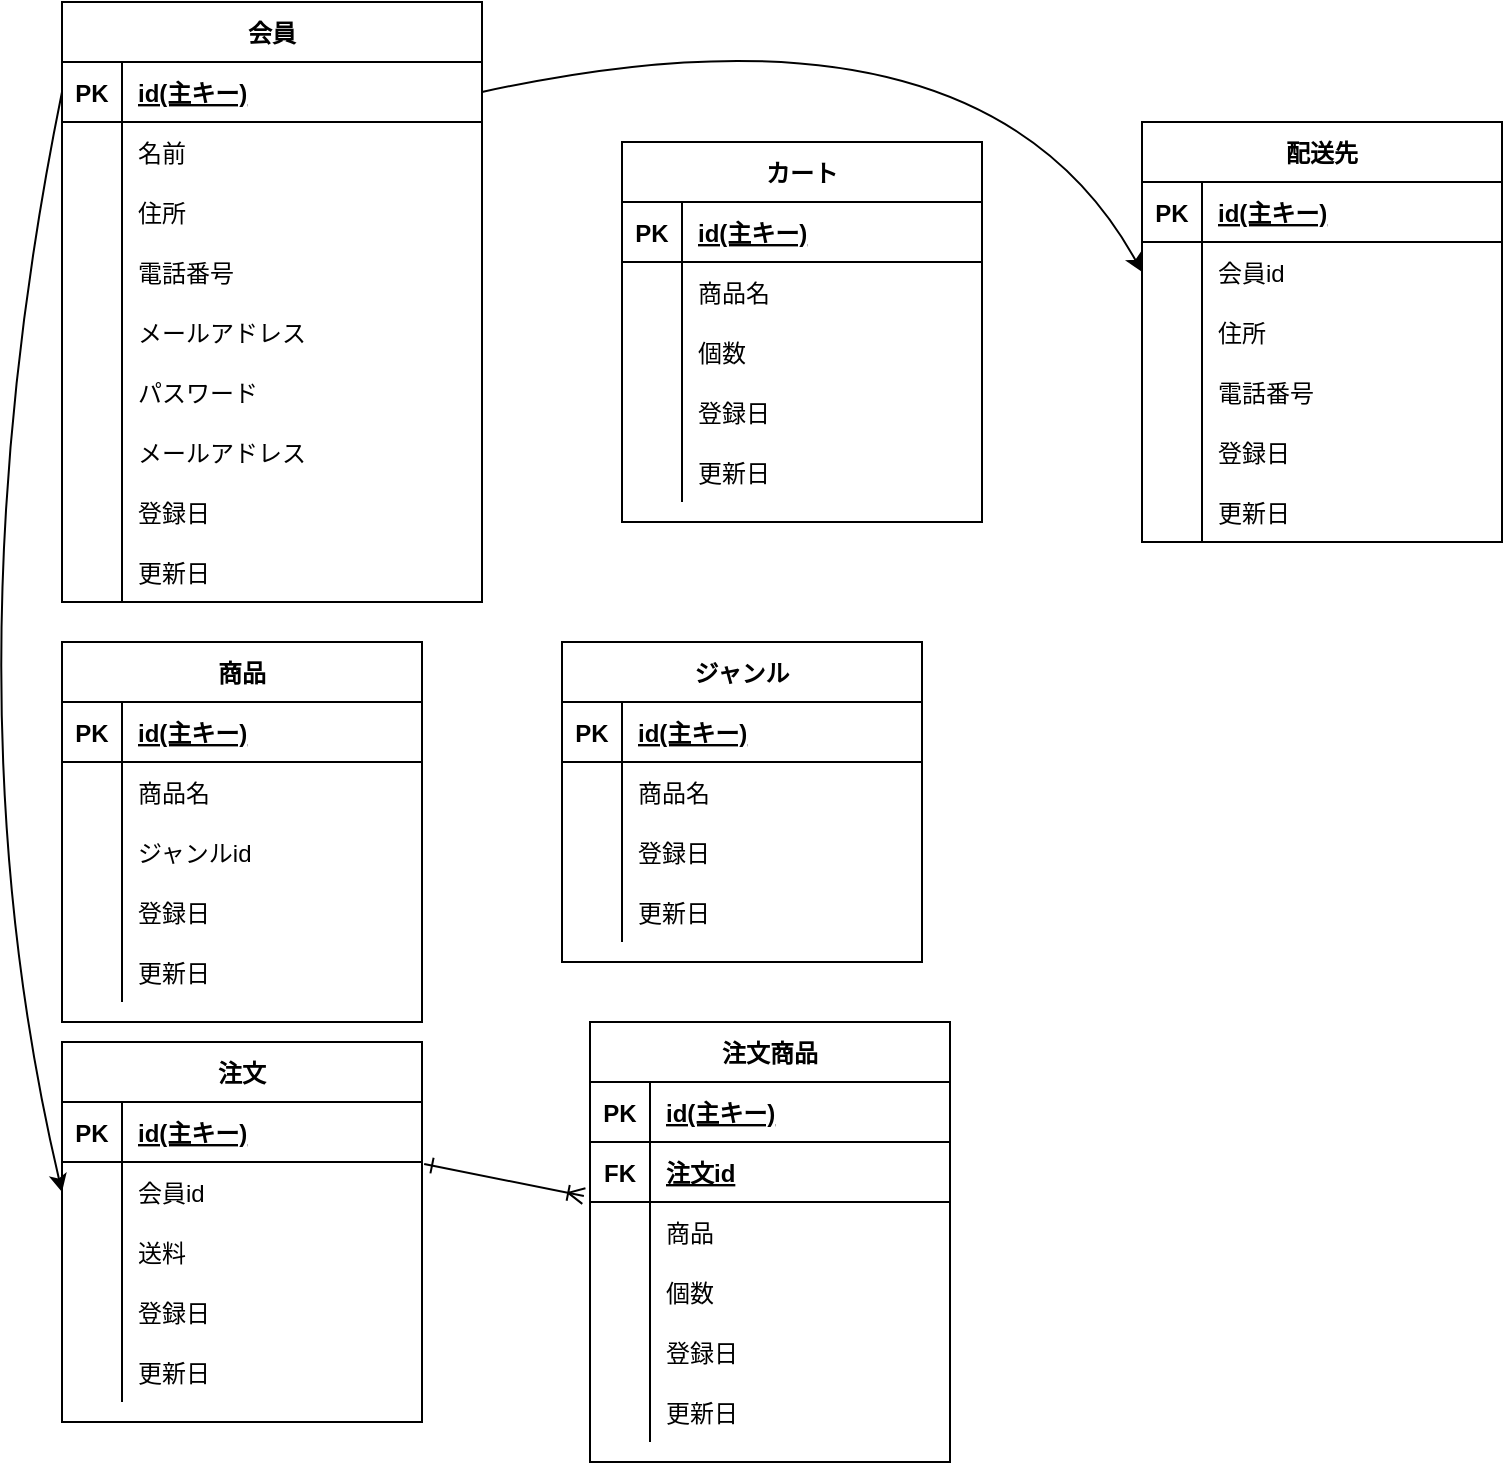 <mxfile version="14.3.1" type="github">
  <diagram id="tSMaDPSG_NFxR9K5SJ_2" name="Page-1">
    <mxGraphModel dx="827" dy="589" grid="1" gridSize="10" guides="1" tooltips="1" connect="1" arrows="1" fold="1" page="1" pageScale="1" pageWidth="827" pageHeight="1169" math="0" shadow="0">
      <root>
        <mxCell id="0" />
        <mxCell id="1" parent="0" />
        <mxCell id="ISeB7mWLumaq7uImgFsu-5" value="会員" style="shape=table;startSize=30;container=1;collapsible=1;childLayout=tableLayout;fixedRows=1;rowLines=0;fontStyle=1;align=center;resizeLast=1;" vertex="1" parent="1">
          <mxGeometry x="60" y="10" width="210" height="300" as="geometry">
            <mxRectangle x="70" y="100" width="60" height="30" as="alternateBounds" />
          </mxGeometry>
        </mxCell>
        <mxCell id="ISeB7mWLumaq7uImgFsu-6" value="" style="shape=partialRectangle;collapsible=0;dropTarget=0;pointerEvents=0;fillColor=none;top=0;left=0;bottom=1;right=0;points=[[0,0.5],[1,0.5]];portConstraint=eastwest;" vertex="1" parent="ISeB7mWLumaq7uImgFsu-5">
          <mxGeometry y="30" width="210" height="30" as="geometry" />
        </mxCell>
        <mxCell id="ISeB7mWLumaq7uImgFsu-7" value="PK" style="shape=partialRectangle;connectable=0;fillColor=none;top=0;left=0;bottom=0;right=0;fontStyle=1;overflow=hidden;" vertex="1" parent="ISeB7mWLumaq7uImgFsu-6">
          <mxGeometry width="30" height="30" as="geometry" />
        </mxCell>
        <mxCell id="ISeB7mWLumaq7uImgFsu-8" value="id(主キー)" style="shape=partialRectangle;connectable=0;fillColor=none;top=0;left=0;bottom=0;right=0;align=left;spacingLeft=6;fontStyle=5;overflow=hidden;" vertex="1" parent="ISeB7mWLumaq7uImgFsu-6">
          <mxGeometry x="30" width="180" height="30" as="geometry" />
        </mxCell>
        <mxCell id="ISeB7mWLumaq7uImgFsu-9" value="" style="shape=partialRectangle;collapsible=0;dropTarget=0;pointerEvents=0;fillColor=none;top=0;left=0;bottom=0;right=0;points=[[0,0.5],[1,0.5]];portConstraint=eastwest;" vertex="1" parent="ISeB7mWLumaq7uImgFsu-5">
          <mxGeometry y="60" width="210" height="30" as="geometry" />
        </mxCell>
        <mxCell id="ISeB7mWLumaq7uImgFsu-10" value="" style="shape=partialRectangle;connectable=0;fillColor=none;top=0;left=0;bottom=0;right=0;editable=1;overflow=hidden;" vertex="1" parent="ISeB7mWLumaq7uImgFsu-9">
          <mxGeometry width="30" height="30" as="geometry" />
        </mxCell>
        <mxCell id="ISeB7mWLumaq7uImgFsu-11" value="名前" style="shape=partialRectangle;connectable=0;fillColor=none;top=0;left=0;bottom=0;right=0;align=left;spacingLeft=6;overflow=hidden;" vertex="1" parent="ISeB7mWLumaq7uImgFsu-9">
          <mxGeometry x="30" width="180" height="30" as="geometry" />
        </mxCell>
        <mxCell id="ISeB7mWLumaq7uImgFsu-12" value="" style="shape=partialRectangle;collapsible=0;dropTarget=0;pointerEvents=0;fillColor=none;top=0;left=0;bottom=0;right=0;points=[[0,0.5],[1,0.5]];portConstraint=eastwest;" vertex="1" parent="ISeB7mWLumaq7uImgFsu-5">
          <mxGeometry y="90" width="210" height="30" as="geometry" />
        </mxCell>
        <mxCell id="ISeB7mWLumaq7uImgFsu-13" value="" style="shape=partialRectangle;connectable=0;fillColor=none;top=0;left=0;bottom=0;right=0;editable=1;overflow=hidden;" vertex="1" parent="ISeB7mWLumaq7uImgFsu-12">
          <mxGeometry width="30" height="30" as="geometry" />
        </mxCell>
        <mxCell id="ISeB7mWLumaq7uImgFsu-14" value="住所" style="shape=partialRectangle;connectable=0;fillColor=none;top=0;left=0;bottom=0;right=0;align=left;spacingLeft=6;overflow=hidden;" vertex="1" parent="ISeB7mWLumaq7uImgFsu-12">
          <mxGeometry x="30" width="180" height="30" as="geometry" />
        </mxCell>
        <mxCell id="ISeB7mWLumaq7uImgFsu-15" value="" style="shape=partialRectangle;collapsible=0;dropTarget=0;pointerEvents=0;fillColor=none;top=0;left=0;bottom=0;right=0;points=[[0,0.5],[1,0.5]];portConstraint=eastwest;" vertex="1" parent="ISeB7mWLumaq7uImgFsu-5">
          <mxGeometry y="120" width="210" height="30" as="geometry" />
        </mxCell>
        <mxCell id="ISeB7mWLumaq7uImgFsu-16" value="" style="shape=partialRectangle;connectable=0;fillColor=none;top=0;left=0;bottom=0;right=0;editable=1;overflow=hidden;" vertex="1" parent="ISeB7mWLumaq7uImgFsu-15">
          <mxGeometry width="30" height="30" as="geometry" />
        </mxCell>
        <mxCell id="ISeB7mWLumaq7uImgFsu-17" value="電話番号" style="shape=partialRectangle;connectable=0;fillColor=none;top=0;left=0;bottom=0;right=0;align=left;spacingLeft=6;overflow=hidden;" vertex="1" parent="ISeB7mWLumaq7uImgFsu-15">
          <mxGeometry x="30" width="180" height="30" as="geometry" />
        </mxCell>
        <mxCell id="ISeB7mWLumaq7uImgFsu-80" value="" style="shape=partialRectangle;collapsible=0;dropTarget=0;pointerEvents=0;fillColor=none;top=0;left=0;bottom=0;right=0;points=[[0,0.5],[1,0.5]];portConstraint=eastwest;" vertex="1" parent="ISeB7mWLumaq7uImgFsu-5">
          <mxGeometry y="150" width="210" height="30" as="geometry" />
        </mxCell>
        <mxCell id="ISeB7mWLumaq7uImgFsu-81" value="" style="shape=partialRectangle;connectable=0;fillColor=none;top=0;left=0;bottom=0;right=0;editable=1;overflow=hidden;" vertex="1" parent="ISeB7mWLumaq7uImgFsu-80">
          <mxGeometry width="30" height="30" as="geometry" />
        </mxCell>
        <mxCell id="ISeB7mWLumaq7uImgFsu-82" value="メールアドレス" style="shape=partialRectangle;connectable=0;fillColor=none;top=0;left=0;bottom=0;right=0;align=left;spacingLeft=6;overflow=hidden;" vertex="1" parent="ISeB7mWLumaq7uImgFsu-80">
          <mxGeometry x="30" width="180" height="30" as="geometry" />
        </mxCell>
        <mxCell id="ISeB7mWLumaq7uImgFsu-83" value="" style="shape=partialRectangle;collapsible=0;dropTarget=0;pointerEvents=0;fillColor=none;top=0;left=0;bottom=0;right=0;points=[[0,0.5],[1,0.5]];portConstraint=eastwest;" vertex="1" parent="ISeB7mWLumaq7uImgFsu-5">
          <mxGeometry y="180" width="210" height="30" as="geometry" />
        </mxCell>
        <mxCell id="ISeB7mWLumaq7uImgFsu-84" value="" style="shape=partialRectangle;connectable=0;fillColor=none;top=0;left=0;bottom=0;right=0;editable=1;overflow=hidden;" vertex="1" parent="ISeB7mWLumaq7uImgFsu-83">
          <mxGeometry width="30" height="30" as="geometry" />
        </mxCell>
        <mxCell id="ISeB7mWLumaq7uImgFsu-85" value="パスワード" style="shape=partialRectangle;connectable=0;fillColor=none;top=0;left=0;bottom=0;right=0;align=left;spacingLeft=6;overflow=hidden;" vertex="1" parent="ISeB7mWLumaq7uImgFsu-83">
          <mxGeometry x="30" width="180" height="30" as="geometry" />
        </mxCell>
        <mxCell id="ISeB7mWLumaq7uImgFsu-86" value="" style="shape=partialRectangle;collapsible=0;dropTarget=0;pointerEvents=0;fillColor=none;top=0;left=0;bottom=0;right=0;points=[[0,0.5],[1,0.5]];portConstraint=eastwest;" vertex="1" parent="ISeB7mWLumaq7uImgFsu-5">
          <mxGeometry y="210" width="210" height="30" as="geometry" />
        </mxCell>
        <mxCell id="ISeB7mWLumaq7uImgFsu-87" value="" style="shape=partialRectangle;connectable=0;fillColor=none;top=0;left=0;bottom=0;right=0;editable=1;overflow=hidden;" vertex="1" parent="ISeB7mWLumaq7uImgFsu-86">
          <mxGeometry width="30" height="30" as="geometry" />
        </mxCell>
        <mxCell id="ISeB7mWLumaq7uImgFsu-88" value="メールアドレス" style="shape=partialRectangle;connectable=0;fillColor=none;top=0;left=0;bottom=0;right=0;align=left;spacingLeft=6;overflow=hidden;" vertex="1" parent="ISeB7mWLumaq7uImgFsu-86">
          <mxGeometry x="30" width="180" height="30" as="geometry" />
        </mxCell>
        <mxCell id="ISeB7mWLumaq7uImgFsu-89" value="" style="shape=partialRectangle;collapsible=0;dropTarget=0;pointerEvents=0;fillColor=none;top=0;left=0;bottom=0;right=0;points=[[0,0.5],[1,0.5]];portConstraint=eastwest;" vertex="1" parent="ISeB7mWLumaq7uImgFsu-5">
          <mxGeometry y="240" width="210" height="30" as="geometry" />
        </mxCell>
        <mxCell id="ISeB7mWLumaq7uImgFsu-90" value="" style="shape=partialRectangle;connectable=0;fillColor=none;top=0;left=0;bottom=0;right=0;editable=1;overflow=hidden;" vertex="1" parent="ISeB7mWLumaq7uImgFsu-89">
          <mxGeometry width="30" height="30" as="geometry" />
        </mxCell>
        <mxCell id="ISeB7mWLumaq7uImgFsu-91" value="登録日" style="shape=partialRectangle;connectable=0;fillColor=none;top=0;left=0;bottom=0;right=0;align=left;spacingLeft=6;overflow=hidden;" vertex="1" parent="ISeB7mWLumaq7uImgFsu-89">
          <mxGeometry x="30" width="180" height="30" as="geometry" />
        </mxCell>
        <mxCell id="ISeB7mWLumaq7uImgFsu-92" value="" style="shape=partialRectangle;collapsible=0;dropTarget=0;pointerEvents=0;fillColor=none;top=0;left=0;bottom=0;right=0;points=[[0,0.5],[1,0.5]];portConstraint=eastwest;" vertex="1" parent="ISeB7mWLumaq7uImgFsu-5">
          <mxGeometry y="270" width="210" height="30" as="geometry" />
        </mxCell>
        <mxCell id="ISeB7mWLumaq7uImgFsu-93" value="" style="shape=partialRectangle;connectable=0;fillColor=none;top=0;left=0;bottom=0;right=0;editable=1;overflow=hidden;" vertex="1" parent="ISeB7mWLumaq7uImgFsu-92">
          <mxGeometry width="30" height="30" as="geometry" />
        </mxCell>
        <mxCell id="ISeB7mWLumaq7uImgFsu-94" value="更新日" style="shape=partialRectangle;connectable=0;fillColor=none;top=0;left=0;bottom=0;right=0;align=left;spacingLeft=6;overflow=hidden;" vertex="1" parent="ISeB7mWLumaq7uImgFsu-92">
          <mxGeometry x="30" width="180" height="30" as="geometry" />
        </mxCell>
        <mxCell id="ISeB7mWLumaq7uImgFsu-22" value="商品" style="shape=table;startSize=30;container=1;collapsible=1;childLayout=tableLayout;fixedRows=1;rowLines=0;fontStyle=1;align=center;resizeLast=1;" vertex="1" parent="1">
          <mxGeometry x="60" y="330" width="180" height="190" as="geometry" />
        </mxCell>
        <mxCell id="ISeB7mWLumaq7uImgFsu-23" value="" style="shape=partialRectangle;collapsible=0;dropTarget=0;pointerEvents=0;fillColor=none;top=0;left=0;bottom=1;right=0;points=[[0,0.5],[1,0.5]];portConstraint=eastwest;" vertex="1" parent="ISeB7mWLumaq7uImgFsu-22">
          <mxGeometry y="30" width="180" height="30" as="geometry" />
        </mxCell>
        <mxCell id="ISeB7mWLumaq7uImgFsu-24" value="PK" style="shape=partialRectangle;connectable=0;fillColor=none;top=0;left=0;bottom=0;right=0;fontStyle=1;overflow=hidden;" vertex="1" parent="ISeB7mWLumaq7uImgFsu-23">
          <mxGeometry width="30" height="30" as="geometry" />
        </mxCell>
        <mxCell id="ISeB7mWLumaq7uImgFsu-25" value="id(主キー)" style="shape=partialRectangle;connectable=0;fillColor=none;top=0;left=0;bottom=0;right=0;align=left;spacingLeft=6;fontStyle=5;overflow=hidden;" vertex="1" parent="ISeB7mWLumaq7uImgFsu-23">
          <mxGeometry x="30" width="150" height="30" as="geometry" />
        </mxCell>
        <mxCell id="ISeB7mWLumaq7uImgFsu-26" value="" style="shape=partialRectangle;collapsible=0;dropTarget=0;pointerEvents=0;fillColor=none;top=0;left=0;bottom=0;right=0;points=[[0,0.5],[1,0.5]];portConstraint=eastwest;" vertex="1" parent="ISeB7mWLumaq7uImgFsu-22">
          <mxGeometry y="60" width="180" height="30" as="geometry" />
        </mxCell>
        <mxCell id="ISeB7mWLumaq7uImgFsu-27" value="" style="shape=partialRectangle;connectable=0;fillColor=none;top=0;left=0;bottom=0;right=0;editable=1;overflow=hidden;" vertex="1" parent="ISeB7mWLumaq7uImgFsu-26">
          <mxGeometry width="30" height="30" as="geometry" />
        </mxCell>
        <mxCell id="ISeB7mWLumaq7uImgFsu-28" value="商品名" style="shape=partialRectangle;connectable=0;fillColor=none;top=0;left=0;bottom=0;right=0;align=left;spacingLeft=6;overflow=hidden;" vertex="1" parent="ISeB7mWLumaq7uImgFsu-26">
          <mxGeometry x="30" width="150" height="30" as="geometry" />
        </mxCell>
        <mxCell id="ISeB7mWLumaq7uImgFsu-29" value="" style="shape=partialRectangle;collapsible=0;dropTarget=0;pointerEvents=0;fillColor=none;top=0;left=0;bottom=0;right=0;points=[[0,0.5],[1,0.5]];portConstraint=eastwest;" vertex="1" parent="ISeB7mWLumaq7uImgFsu-22">
          <mxGeometry y="90" width="180" height="30" as="geometry" />
        </mxCell>
        <mxCell id="ISeB7mWLumaq7uImgFsu-30" value="" style="shape=partialRectangle;connectable=0;fillColor=none;top=0;left=0;bottom=0;right=0;editable=1;overflow=hidden;" vertex="1" parent="ISeB7mWLumaq7uImgFsu-29">
          <mxGeometry width="30" height="30" as="geometry" />
        </mxCell>
        <mxCell id="ISeB7mWLumaq7uImgFsu-31" value="ジャンルid" style="shape=partialRectangle;connectable=0;fillColor=none;top=0;left=0;bottom=0;right=0;align=left;spacingLeft=6;overflow=hidden;" vertex="1" parent="ISeB7mWLumaq7uImgFsu-29">
          <mxGeometry x="30" width="150" height="30" as="geometry" />
        </mxCell>
        <mxCell id="ISeB7mWLumaq7uImgFsu-32" value="" style="shape=partialRectangle;collapsible=0;dropTarget=0;pointerEvents=0;fillColor=none;top=0;left=0;bottom=0;right=0;points=[[0,0.5],[1,0.5]];portConstraint=eastwest;" vertex="1" parent="ISeB7mWLumaq7uImgFsu-22">
          <mxGeometry y="120" width="180" height="30" as="geometry" />
        </mxCell>
        <mxCell id="ISeB7mWLumaq7uImgFsu-33" value="" style="shape=partialRectangle;connectable=0;fillColor=none;top=0;left=0;bottom=0;right=0;editable=1;overflow=hidden;" vertex="1" parent="ISeB7mWLumaq7uImgFsu-32">
          <mxGeometry width="30" height="30" as="geometry" />
        </mxCell>
        <mxCell id="ISeB7mWLumaq7uImgFsu-34" value="登録日" style="shape=partialRectangle;connectable=0;fillColor=none;top=0;left=0;bottom=0;right=0;align=left;spacingLeft=6;overflow=hidden;" vertex="1" parent="ISeB7mWLumaq7uImgFsu-32">
          <mxGeometry x="30" width="150" height="30" as="geometry" />
        </mxCell>
        <mxCell id="ISeB7mWLumaq7uImgFsu-157" value="" style="shape=partialRectangle;collapsible=0;dropTarget=0;pointerEvents=0;fillColor=none;top=0;left=0;bottom=0;right=0;points=[[0,0.5],[1,0.5]];portConstraint=eastwest;" vertex="1" parent="ISeB7mWLumaq7uImgFsu-22">
          <mxGeometry y="150" width="180" height="30" as="geometry" />
        </mxCell>
        <mxCell id="ISeB7mWLumaq7uImgFsu-158" value="" style="shape=partialRectangle;connectable=0;fillColor=none;top=0;left=0;bottom=0;right=0;editable=1;overflow=hidden;" vertex="1" parent="ISeB7mWLumaq7uImgFsu-157">
          <mxGeometry width="30" height="30" as="geometry" />
        </mxCell>
        <mxCell id="ISeB7mWLumaq7uImgFsu-159" value="更新日" style="shape=partialRectangle;connectable=0;fillColor=none;top=0;left=0;bottom=0;right=0;align=left;spacingLeft=6;overflow=hidden;" vertex="1" parent="ISeB7mWLumaq7uImgFsu-157">
          <mxGeometry x="30" width="150" height="30" as="geometry" />
        </mxCell>
        <mxCell id="ISeB7mWLumaq7uImgFsu-35" value="カート" style="shape=table;startSize=30;container=1;collapsible=1;childLayout=tableLayout;fixedRows=1;rowLines=0;fontStyle=1;align=center;resizeLast=1;" vertex="1" parent="1">
          <mxGeometry x="340" y="80" width="180" height="190" as="geometry" />
        </mxCell>
        <mxCell id="ISeB7mWLumaq7uImgFsu-36" value="" style="shape=partialRectangle;collapsible=0;dropTarget=0;pointerEvents=0;fillColor=none;top=0;left=0;bottom=1;right=0;points=[[0,0.5],[1,0.5]];portConstraint=eastwest;" vertex="1" parent="ISeB7mWLumaq7uImgFsu-35">
          <mxGeometry y="30" width="180" height="30" as="geometry" />
        </mxCell>
        <mxCell id="ISeB7mWLumaq7uImgFsu-37" value="PK" style="shape=partialRectangle;connectable=0;fillColor=none;top=0;left=0;bottom=0;right=0;fontStyle=1;overflow=hidden;" vertex="1" parent="ISeB7mWLumaq7uImgFsu-36">
          <mxGeometry width="30" height="30" as="geometry" />
        </mxCell>
        <mxCell id="ISeB7mWLumaq7uImgFsu-38" value="id(主キー)" style="shape=partialRectangle;connectable=0;fillColor=none;top=0;left=0;bottom=0;right=0;align=left;spacingLeft=6;fontStyle=5;overflow=hidden;" vertex="1" parent="ISeB7mWLumaq7uImgFsu-36">
          <mxGeometry x="30" width="150" height="30" as="geometry" />
        </mxCell>
        <mxCell id="ISeB7mWLumaq7uImgFsu-39" value="" style="shape=partialRectangle;collapsible=0;dropTarget=0;pointerEvents=0;fillColor=none;top=0;left=0;bottom=0;right=0;points=[[0,0.5],[1,0.5]];portConstraint=eastwest;" vertex="1" parent="ISeB7mWLumaq7uImgFsu-35">
          <mxGeometry y="60" width="180" height="30" as="geometry" />
        </mxCell>
        <mxCell id="ISeB7mWLumaq7uImgFsu-40" value="" style="shape=partialRectangle;connectable=0;fillColor=none;top=0;left=0;bottom=0;right=0;editable=1;overflow=hidden;" vertex="1" parent="ISeB7mWLumaq7uImgFsu-39">
          <mxGeometry width="30" height="30" as="geometry" />
        </mxCell>
        <mxCell id="ISeB7mWLumaq7uImgFsu-41" value="商品名" style="shape=partialRectangle;connectable=0;fillColor=none;top=0;left=0;bottom=0;right=0;align=left;spacingLeft=6;overflow=hidden;" vertex="1" parent="ISeB7mWLumaq7uImgFsu-39">
          <mxGeometry x="30" width="150" height="30" as="geometry" />
        </mxCell>
        <mxCell id="ISeB7mWLumaq7uImgFsu-154" value="" style="shape=partialRectangle;collapsible=0;dropTarget=0;pointerEvents=0;fillColor=none;top=0;left=0;bottom=0;right=0;points=[[0,0.5],[1,0.5]];portConstraint=eastwest;" vertex="1" parent="ISeB7mWLumaq7uImgFsu-35">
          <mxGeometry y="90" width="180" height="30" as="geometry" />
        </mxCell>
        <mxCell id="ISeB7mWLumaq7uImgFsu-155" value="" style="shape=partialRectangle;connectable=0;fillColor=none;top=0;left=0;bottom=0;right=0;editable=1;overflow=hidden;" vertex="1" parent="ISeB7mWLumaq7uImgFsu-154">
          <mxGeometry width="30" height="30" as="geometry" />
        </mxCell>
        <mxCell id="ISeB7mWLumaq7uImgFsu-156" value="個数" style="shape=partialRectangle;connectable=0;fillColor=none;top=0;left=0;bottom=0;right=0;align=left;spacingLeft=6;overflow=hidden;" vertex="1" parent="ISeB7mWLumaq7uImgFsu-154">
          <mxGeometry x="30" width="150" height="30" as="geometry" />
        </mxCell>
        <mxCell id="ISeB7mWLumaq7uImgFsu-42" value="" style="shape=partialRectangle;collapsible=0;dropTarget=0;pointerEvents=0;fillColor=none;top=0;left=0;bottom=0;right=0;points=[[0,0.5],[1,0.5]];portConstraint=eastwest;" vertex="1" parent="ISeB7mWLumaq7uImgFsu-35">
          <mxGeometry y="120" width="180" height="30" as="geometry" />
        </mxCell>
        <mxCell id="ISeB7mWLumaq7uImgFsu-43" value="" style="shape=partialRectangle;connectable=0;fillColor=none;top=0;left=0;bottom=0;right=0;editable=1;overflow=hidden;" vertex="1" parent="ISeB7mWLumaq7uImgFsu-42">
          <mxGeometry width="30" height="30" as="geometry" />
        </mxCell>
        <mxCell id="ISeB7mWLumaq7uImgFsu-44" value="登録日" style="shape=partialRectangle;connectable=0;fillColor=none;top=0;left=0;bottom=0;right=0;align=left;spacingLeft=6;overflow=hidden;" vertex="1" parent="ISeB7mWLumaq7uImgFsu-42">
          <mxGeometry x="30" width="150" height="30" as="geometry" />
        </mxCell>
        <mxCell id="ISeB7mWLumaq7uImgFsu-45" value="" style="shape=partialRectangle;collapsible=0;dropTarget=0;pointerEvents=0;fillColor=none;top=0;left=0;bottom=0;right=0;points=[[0,0.5],[1,0.5]];portConstraint=eastwest;" vertex="1" parent="ISeB7mWLumaq7uImgFsu-35">
          <mxGeometry y="150" width="180" height="30" as="geometry" />
        </mxCell>
        <mxCell id="ISeB7mWLumaq7uImgFsu-46" value="" style="shape=partialRectangle;connectable=0;fillColor=none;top=0;left=0;bottom=0;right=0;editable=1;overflow=hidden;" vertex="1" parent="ISeB7mWLumaq7uImgFsu-45">
          <mxGeometry width="30" height="30" as="geometry" />
        </mxCell>
        <mxCell id="ISeB7mWLumaq7uImgFsu-47" value="更新日" style="shape=partialRectangle;connectable=0;fillColor=none;top=0;left=0;bottom=0;right=0;align=left;spacingLeft=6;overflow=hidden;" vertex="1" parent="ISeB7mWLumaq7uImgFsu-45">
          <mxGeometry x="30" width="150" height="30" as="geometry" />
        </mxCell>
        <mxCell id="ISeB7mWLumaq7uImgFsu-48" value="注文" style="shape=table;startSize=30;container=1;collapsible=1;childLayout=tableLayout;fixedRows=1;rowLines=0;fontStyle=1;align=center;resizeLast=1;" vertex="1" parent="1">
          <mxGeometry x="60" y="530" width="180" height="190" as="geometry" />
        </mxCell>
        <mxCell id="ISeB7mWLumaq7uImgFsu-49" value="" style="shape=partialRectangle;collapsible=0;dropTarget=0;pointerEvents=0;fillColor=none;top=0;left=0;bottom=1;right=0;points=[[0,0.5],[1,0.5]];portConstraint=eastwest;" vertex="1" parent="ISeB7mWLumaq7uImgFsu-48">
          <mxGeometry y="30" width="180" height="30" as="geometry" />
        </mxCell>
        <mxCell id="ISeB7mWLumaq7uImgFsu-50" value="PK" style="shape=partialRectangle;connectable=0;fillColor=none;top=0;left=0;bottom=0;right=0;fontStyle=1;overflow=hidden;" vertex="1" parent="ISeB7mWLumaq7uImgFsu-49">
          <mxGeometry width="30" height="30" as="geometry" />
        </mxCell>
        <mxCell id="ISeB7mWLumaq7uImgFsu-51" value="id(主キー)" style="shape=partialRectangle;connectable=0;fillColor=none;top=0;left=0;bottom=0;right=0;align=left;spacingLeft=6;fontStyle=5;overflow=hidden;" vertex="1" parent="ISeB7mWLumaq7uImgFsu-49">
          <mxGeometry x="30" width="150" height="30" as="geometry" />
        </mxCell>
        <mxCell id="ISeB7mWLumaq7uImgFsu-52" value="" style="shape=partialRectangle;collapsible=0;dropTarget=0;pointerEvents=0;fillColor=none;top=0;left=0;bottom=0;right=0;points=[[0,0.5],[1,0.5]];portConstraint=eastwest;" vertex="1" parent="ISeB7mWLumaq7uImgFsu-48">
          <mxGeometry y="60" width="180" height="30" as="geometry" />
        </mxCell>
        <mxCell id="ISeB7mWLumaq7uImgFsu-53" value="" style="shape=partialRectangle;connectable=0;fillColor=none;top=0;left=0;bottom=0;right=0;editable=1;overflow=hidden;" vertex="1" parent="ISeB7mWLumaq7uImgFsu-52">
          <mxGeometry width="30" height="30" as="geometry" />
        </mxCell>
        <mxCell id="ISeB7mWLumaq7uImgFsu-54" value="会員id" style="shape=partialRectangle;connectable=0;fillColor=none;top=0;left=0;bottom=0;right=0;align=left;spacingLeft=6;overflow=hidden;" vertex="1" parent="ISeB7mWLumaq7uImgFsu-52">
          <mxGeometry x="30" width="150" height="30" as="geometry" />
        </mxCell>
        <mxCell id="ISeB7mWLumaq7uImgFsu-55" value="" style="shape=partialRectangle;collapsible=0;dropTarget=0;pointerEvents=0;fillColor=none;top=0;left=0;bottom=0;right=0;points=[[0,0.5],[1,0.5]];portConstraint=eastwest;" vertex="1" parent="ISeB7mWLumaq7uImgFsu-48">
          <mxGeometry y="90" width="180" height="30" as="geometry" />
        </mxCell>
        <mxCell id="ISeB7mWLumaq7uImgFsu-56" value="" style="shape=partialRectangle;connectable=0;fillColor=none;top=0;left=0;bottom=0;right=0;editable=1;overflow=hidden;" vertex="1" parent="ISeB7mWLumaq7uImgFsu-55">
          <mxGeometry width="30" height="30" as="geometry" />
        </mxCell>
        <mxCell id="ISeB7mWLumaq7uImgFsu-57" value="送料" style="shape=partialRectangle;connectable=0;fillColor=none;top=0;left=0;bottom=0;right=0;align=left;spacingLeft=6;overflow=hidden;" vertex="1" parent="ISeB7mWLumaq7uImgFsu-55">
          <mxGeometry x="30" width="150" height="30" as="geometry" />
        </mxCell>
        <mxCell id="ISeB7mWLumaq7uImgFsu-58" value="" style="shape=partialRectangle;collapsible=0;dropTarget=0;pointerEvents=0;fillColor=none;top=0;left=0;bottom=0;right=0;points=[[0,0.5],[1,0.5]];portConstraint=eastwest;" vertex="1" parent="ISeB7mWLumaq7uImgFsu-48">
          <mxGeometry y="120" width="180" height="30" as="geometry" />
        </mxCell>
        <mxCell id="ISeB7mWLumaq7uImgFsu-59" value="" style="shape=partialRectangle;connectable=0;fillColor=none;top=0;left=0;bottom=0;right=0;editable=1;overflow=hidden;" vertex="1" parent="ISeB7mWLumaq7uImgFsu-58">
          <mxGeometry width="30" height="30" as="geometry" />
        </mxCell>
        <mxCell id="ISeB7mWLumaq7uImgFsu-60" value="登録日" style="shape=partialRectangle;connectable=0;fillColor=none;top=0;left=0;bottom=0;right=0;align=left;spacingLeft=6;overflow=hidden;" vertex="1" parent="ISeB7mWLumaq7uImgFsu-58">
          <mxGeometry x="30" width="150" height="30" as="geometry" />
        </mxCell>
        <mxCell id="ISeB7mWLumaq7uImgFsu-96" value="" style="shape=partialRectangle;collapsible=0;dropTarget=0;pointerEvents=0;fillColor=none;top=0;left=0;bottom=0;right=0;points=[[0,0.5],[1,0.5]];portConstraint=eastwest;" vertex="1" parent="ISeB7mWLumaq7uImgFsu-48">
          <mxGeometry y="150" width="180" height="30" as="geometry" />
        </mxCell>
        <mxCell id="ISeB7mWLumaq7uImgFsu-97" value="" style="shape=partialRectangle;connectable=0;fillColor=none;top=0;left=0;bottom=0;right=0;editable=1;overflow=hidden;" vertex="1" parent="ISeB7mWLumaq7uImgFsu-96">
          <mxGeometry width="30" height="30" as="geometry" />
        </mxCell>
        <mxCell id="ISeB7mWLumaq7uImgFsu-98" value="更新日" style="shape=partialRectangle;connectable=0;fillColor=none;top=0;left=0;bottom=0;right=0;align=left;spacingLeft=6;overflow=hidden;" vertex="1" parent="ISeB7mWLumaq7uImgFsu-96">
          <mxGeometry x="30" width="150" height="30" as="geometry" />
        </mxCell>
        <mxCell id="ISeB7mWLumaq7uImgFsu-61" value="配送先" style="shape=table;startSize=30;container=1;collapsible=1;childLayout=tableLayout;fixedRows=1;rowLines=0;fontStyle=1;align=center;resizeLast=1;" vertex="1" parent="1">
          <mxGeometry x="600" y="70" width="180" height="210" as="geometry" />
        </mxCell>
        <mxCell id="ISeB7mWLumaq7uImgFsu-62" value="" style="shape=partialRectangle;collapsible=0;dropTarget=0;pointerEvents=0;fillColor=none;top=0;left=0;bottom=1;right=0;points=[[0,0.5],[1,0.5]];portConstraint=eastwest;" vertex="1" parent="ISeB7mWLumaq7uImgFsu-61">
          <mxGeometry y="30" width="180" height="30" as="geometry" />
        </mxCell>
        <mxCell id="ISeB7mWLumaq7uImgFsu-63" value="PK" style="shape=partialRectangle;connectable=0;fillColor=none;top=0;left=0;bottom=0;right=0;fontStyle=1;overflow=hidden;" vertex="1" parent="ISeB7mWLumaq7uImgFsu-62">
          <mxGeometry width="30" height="30" as="geometry" />
        </mxCell>
        <mxCell id="ISeB7mWLumaq7uImgFsu-64" value="id(主キー)" style="shape=partialRectangle;connectable=0;fillColor=none;top=0;left=0;bottom=0;right=0;align=left;spacingLeft=6;fontStyle=5;overflow=hidden;" vertex="1" parent="ISeB7mWLumaq7uImgFsu-62">
          <mxGeometry x="30" width="150" height="30" as="geometry" />
        </mxCell>
        <mxCell id="ISeB7mWLumaq7uImgFsu-65" value="" style="shape=partialRectangle;collapsible=0;dropTarget=0;pointerEvents=0;fillColor=none;top=0;left=0;bottom=0;right=0;points=[[0,0.5],[1,0.5]];portConstraint=eastwest;" vertex="1" parent="ISeB7mWLumaq7uImgFsu-61">
          <mxGeometry y="60" width="180" height="30" as="geometry" />
        </mxCell>
        <mxCell id="ISeB7mWLumaq7uImgFsu-66" value="" style="shape=partialRectangle;connectable=0;fillColor=none;top=0;left=0;bottom=0;right=0;editable=1;overflow=hidden;" vertex="1" parent="ISeB7mWLumaq7uImgFsu-65">
          <mxGeometry width="30" height="30" as="geometry" />
        </mxCell>
        <mxCell id="ISeB7mWLumaq7uImgFsu-67" value="会員id" style="shape=partialRectangle;connectable=0;fillColor=none;top=0;left=0;bottom=0;right=0;align=left;spacingLeft=6;overflow=hidden;" vertex="1" parent="ISeB7mWLumaq7uImgFsu-65">
          <mxGeometry x="30" width="150" height="30" as="geometry" />
        </mxCell>
        <mxCell id="ISeB7mWLumaq7uImgFsu-166" value="" style="shape=partialRectangle;collapsible=0;dropTarget=0;pointerEvents=0;fillColor=none;top=0;left=0;bottom=0;right=0;points=[[0,0.5],[1,0.5]];portConstraint=eastwest;" vertex="1" parent="ISeB7mWLumaq7uImgFsu-61">
          <mxGeometry y="90" width="180" height="30" as="geometry" />
        </mxCell>
        <mxCell id="ISeB7mWLumaq7uImgFsu-167" value="" style="shape=partialRectangle;connectable=0;fillColor=none;top=0;left=0;bottom=0;right=0;editable=1;overflow=hidden;" vertex="1" parent="ISeB7mWLumaq7uImgFsu-166">
          <mxGeometry width="30" height="30" as="geometry" />
        </mxCell>
        <mxCell id="ISeB7mWLumaq7uImgFsu-168" value="住所" style="shape=partialRectangle;connectable=0;fillColor=none;top=0;left=0;bottom=0;right=0;align=left;spacingLeft=6;overflow=hidden;" vertex="1" parent="ISeB7mWLumaq7uImgFsu-166">
          <mxGeometry x="30" width="150" height="30" as="geometry" />
        </mxCell>
        <mxCell id="ISeB7mWLumaq7uImgFsu-163" value="" style="shape=partialRectangle;collapsible=0;dropTarget=0;pointerEvents=0;fillColor=none;top=0;left=0;bottom=0;right=0;points=[[0,0.5],[1,0.5]];portConstraint=eastwest;" vertex="1" parent="ISeB7mWLumaq7uImgFsu-61">
          <mxGeometry y="120" width="180" height="30" as="geometry" />
        </mxCell>
        <mxCell id="ISeB7mWLumaq7uImgFsu-164" value="" style="shape=partialRectangle;connectable=0;fillColor=none;top=0;left=0;bottom=0;right=0;editable=1;overflow=hidden;" vertex="1" parent="ISeB7mWLumaq7uImgFsu-163">
          <mxGeometry width="30" height="30" as="geometry" />
        </mxCell>
        <mxCell id="ISeB7mWLumaq7uImgFsu-165" value="電話番号" style="shape=partialRectangle;connectable=0;fillColor=none;top=0;left=0;bottom=0;right=0;align=left;spacingLeft=6;overflow=hidden;" vertex="1" parent="ISeB7mWLumaq7uImgFsu-163">
          <mxGeometry x="30" width="150" height="30" as="geometry" />
        </mxCell>
        <mxCell id="ISeB7mWLumaq7uImgFsu-68" value="" style="shape=partialRectangle;collapsible=0;dropTarget=0;pointerEvents=0;fillColor=none;top=0;left=0;bottom=0;right=0;points=[[0,0.5],[1,0.5]];portConstraint=eastwest;" vertex="1" parent="ISeB7mWLumaq7uImgFsu-61">
          <mxGeometry y="150" width="180" height="30" as="geometry" />
        </mxCell>
        <mxCell id="ISeB7mWLumaq7uImgFsu-69" value="" style="shape=partialRectangle;connectable=0;fillColor=none;top=0;left=0;bottom=0;right=0;editable=1;overflow=hidden;" vertex="1" parent="ISeB7mWLumaq7uImgFsu-68">
          <mxGeometry width="30" height="30" as="geometry" />
        </mxCell>
        <mxCell id="ISeB7mWLumaq7uImgFsu-70" value="登録日" style="shape=partialRectangle;connectable=0;fillColor=none;top=0;left=0;bottom=0;right=0;align=left;spacingLeft=6;overflow=hidden;" vertex="1" parent="ISeB7mWLumaq7uImgFsu-68">
          <mxGeometry x="30" width="150" height="30" as="geometry" />
        </mxCell>
        <mxCell id="ISeB7mWLumaq7uImgFsu-71" value="" style="shape=partialRectangle;collapsible=0;dropTarget=0;pointerEvents=0;fillColor=none;top=0;left=0;bottom=0;right=0;points=[[0,0.5],[1,0.5]];portConstraint=eastwest;" vertex="1" parent="ISeB7mWLumaq7uImgFsu-61">
          <mxGeometry y="180" width="180" height="30" as="geometry" />
        </mxCell>
        <mxCell id="ISeB7mWLumaq7uImgFsu-72" value="" style="shape=partialRectangle;connectable=0;fillColor=none;top=0;left=0;bottom=0;right=0;editable=1;overflow=hidden;" vertex="1" parent="ISeB7mWLumaq7uImgFsu-71">
          <mxGeometry width="30" height="30" as="geometry" />
        </mxCell>
        <mxCell id="ISeB7mWLumaq7uImgFsu-73" value="更新日" style="shape=partialRectangle;connectable=0;fillColor=none;top=0;left=0;bottom=0;right=0;align=left;spacingLeft=6;overflow=hidden;" vertex="1" parent="ISeB7mWLumaq7uImgFsu-71">
          <mxGeometry x="30" width="150" height="30" as="geometry" />
        </mxCell>
        <mxCell id="ISeB7mWLumaq7uImgFsu-99" value="注文商品" style="shape=table;startSize=30;container=1;collapsible=1;childLayout=tableLayout;fixedRows=1;rowLines=0;fontStyle=1;align=center;resizeLast=1;shadow=0;" vertex="1" parent="1">
          <mxGeometry x="324" y="520" width="180" height="220" as="geometry" />
        </mxCell>
        <mxCell id="ISeB7mWLumaq7uImgFsu-100" value="" style="shape=partialRectangle;collapsible=0;dropTarget=0;pointerEvents=0;fillColor=none;top=0;left=0;bottom=1;right=0;points=[[0,0.5],[1,0.5]];portConstraint=eastwest;" vertex="1" parent="ISeB7mWLumaq7uImgFsu-99">
          <mxGeometry y="30" width="180" height="30" as="geometry" />
        </mxCell>
        <mxCell id="ISeB7mWLumaq7uImgFsu-101" value="PK" style="shape=partialRectangle;connectable=0;fillColor=none;top=0;left=0;bottom=0;right=0;fontStyle=1;overflow=hidden;" vertex="1" parent="ISeB7mWLumaq7uImgFsu-100">
          <mxGeometry width="30" height="30" as="geometry" />
        </mxCell>
        <mxCell id="ISeB7mWLumaq7uImgFsu-102" value="id(主キー)" style="shape=partialRectangle;connectable=0;fillColor=none;top=0;left=0;bottom=0;right=0;align=left;spacingLeft=6;fontStyle=5;overflow=hidden;" vertex="1" parent="ISeB7mWLumaq7uImgFsu-100">
          <mxGeometry x="30" width="150" height="30" as="geometry" />
        </mxCell>
        <mxCell id="ISeB7mWLumaq7uImgFsu-121" value="" style="shape=partialRectangle;collapsible=0;dropTarget=0;pointerEvents=0;fillColor=none;top=0;left=0;bottom=1;right=0;points=[[0,0.5],[1,0.5]];portConstraint=eastwest;" vertex="1" parent="ISeB7mWLumaq7uImgFsu-99">
          <mxGeometry y="60" width="180" height="30" as="geometry" />
        </mxCell>
        <mxCell id="ISeB7mWLumaq7uImgFsu-122" value="FK" style="shape=partialRectangle;connectable=0;fillColor=none;top=0;left=0;bottom=0;right=0;fontStyle=1;overflow=hidden;" vertex="1" parent="ISeB7mWLumaq7uImgFsu-121">
          <mxGeometry width="30" height="30" as="geometry" />
        </mxCell>
        <mxCell id="ISeB7mWLumaq7uImgFsu-123" value="注文id" style="shape=partialRectangle;connectable=0;fillColor=none;top=0;left=0;bottom=0;right=0;align=left;spacingLeft=6;fontStyle=5;overflow=hidden;" vertex="1" parent="ISeB7mWLumaq7uImgFsu-121">
          <mxGeometry x="30" width="150" height="30" as="geometry" />
        </mxCell>
        <mxCell id="ISeB7mWLumaq7uImgFsu-103" value="" style="shape=partialRectangle;collapsible=0;dropTarget=0;pointerEvents=0;fillColor=none;top=0;left=0;bottom=0;right=0;points=[[0,0.5],[1,0.5]];portConstraint=eastwest;" vertex="1" parent="ISeB7mWLumaq7uImgFsu-99">
          <mxGeometry y="90" width="180" height="30" as="geometry" />
        </mxCell>
        <mxCell id="ISeB7mWLumaq7uImgFsu-104" value="" style="shape=partialRectangle;connectable=0;fillColor=none;top=0;left=0;bottom=0;right=0;editable=1;overflow=hidden;" vertex="1" parent="ISeB7mWLumaq7uImgFsu-103">
          <mxGeometry width="30" height="30" as="geometry" />
        </mxCell>
        <mxCell id="ISeB7mWLumaq7uImgFsu-105" value="商品" style="shape=partialRectangle;connectable=0;fillColor=none;top=0;left=0;bottom=0;right=0;align=left;spacingLeft=6;overflow=hidden;" vertex="1" parent="ISeB7mWLumaq7uImgFsu-103">
          <mxGeometry x="30" width="150" height="30" as="geometry" />
        </mxCell>
        <mxCell id="ISeB7mWLumaq7uImgFsu-106" value="" style="shape=partialRectangle;collapsible=0;dropTarget=0;pointerEvents=0;fillColor=none;top=0;left=0;bottom=0;right=0;points=[[0,0.5],[1,0.5]];portConstraint=eastwest;" vertex="1" parent="ISeB7mWLumaq7uImgFsu-99">
          <mxGeometry y="120" width="180" height="30" as="geometry" />
        </mxCell>
        <mxCell id="ISeB7mWLumaq7uImgFsu-107" value="" style="shape=partialRectangle;connectable=0;fillColor=none;top=0;left=0;bottom=0;right=0;editable=1;overflow=hidden;" vertex="1" parent="ISeB7mWLumaq7uImgFsu-106">
          <mxGeometry width="30" height="30" as="geometry" />
        </mxCell>
        <mxCell id="ISeB7mWLumaq7uImgFsu-108" value="個数" style="shape=partialRectangle;connectable=0;fillColor=none;top=0;left=0;bottom=0;right=0;align=left;spacingLeft=6;overflow=hidden;" vertex="1" parent="ISeB7mWLumaq7uImgFsu-106">
          <mxGeometry x="30" width="150" height="30" as="geometry" />
        </mxCell>
        <mxCell id="ISeB7mWLumaq7uImgFsu-109" value="" style="shape=partialRectangle;collapsible=0;dropTarget=0;pointerEvents=0;fillColor=none;top=0;left=0;bottom=0;right=0;points=[[0,0.5],[1,0.5]];portConstraint=eastwest;" vertex="1" parent="ISeB7mWLumaq7uImgFsu-99">
          <mxGeometry y="150" width="180" height="30" as="geometry" />
        </mxCell>
        <mxCell id="ISeB7mWLumaq7uImgFsu-110" value="" style="shape=partialRectangle;connectable=0;fillColor=none;top=0;left=0;bottom=0;right=0;editable=1;overflow=hidden;" vertex="1" parent="ISeB7mWLumaq7uImgFsu-109">
          <mxGeometry width="30" height="30" as="geometry" />
        </mxCell>
        <mxCell id="ISeB7mWLumaq7uImgFsu-111" value="登録日" style="shape=partialRectangle;connectable=0;fillColor=none;top=0;left=0;bottom=0;right=0;align=left;spacingLeft=6;overflow=hidden;" vertex="1" parent="ISeB7mWLumaq7uImgFsu-109">
          <mxGeometry x="30" width="150" height="30" as="geometry" />
        </mxCell>
        <mxCell id="ISeB7mWLumaq7uImgFsu-112" value="" style="shape=partialRectangle;collapsible=0;dropTarget=0;pointerEvents=0;fillColor=none;top=0;left=0;bottom=0;right=0;points=[[0,0.5],[1,0.5]];portConstraint=eastwest;" vertex="1" parent="ISeB7mWLumaq7uImgFsu-99">
          <mxGeometry y="180" width="180" height="30" as="geometry" />
        </mxCell>
        <mxCell id="ISeB7mWLumaq7uImgFsu-113" value="" style="shape=partialRectangle;connectable=0;fillColor=none;top=0;left=0;bottom=0;right=0;editable=1;overflow=hidden;" vertex="1" parent="ISeB7mWLumaq7uImgFsu-112">
          <mxGeometry width="30" height="30" as="geometry" />
        </mxCell>
        <mxCell id="ISeB7mWLumaq7uImgFsu-114" value="更新日" style="shape=partialRectangle;connectable=0;fillColor=none;top=0;left=0;bottom=0;right=0;align=left;spacingLeft=6;overflow=hidden;" vertex="1" parent="ISeB7mWLumaq7uImgFsu-112">
          <mxGeometry x="30" width="150" height="30" as="geometry" />
        </mxCell>
        <mxCell id="ISeB7mWLumaq7uImgFsu-125" value="ジャンル" style="shape=table;startSize=30;container=1;collapsible=1;childLayout=tableLayout;fixedRows=1;rowLines=0;fontStyle=1;align=center;resizeLast=1;shadow=0;" vertex="1" parent="1">
          <mxGeometry x="310" y="330" width="180" height="160" as="geometry" />
        </mxCell>
        <mxCell id="ISeB7mWLumaq7uImgFsu-126" value="" style="shape=partialRectangle;collapsible=0;dropTarget=0;pointerEvents=0;fillColor=none;top=0;left=0;bottom=1;right=0;points=[[0,0.5],[1,0.5]];portConstraint=eastwest;" vertex="1" parent="ISeB7mWLumaq7uImgFsu-125">
          <mxGeometry y="30" width="180" height="30" as="geometry" />
        </mxCell>
        <mxCell id="ISeB7mWLumaq7uImgFsu-127" value="PK" style="shape=partialRectangle;connectable=0;fillColor=none;top=0;left=0;bottom=0;right=0;fontStyle=1;overflow=hidden;" vertex="1" parent="ISeB7mWLumaq7uImgFsu-126">
          <mxGeometry width="30" height="30" as="geometry" />
        </mxCell>
        <mxCell id="ISeB7mWLumaq7uImgFsu-128" value="id(主キー)" style="shape=partialRectangle;connectable=0;fillColor=none;top=0;left=0;bottom=0;right=0;align=left;spacingLeft=6;fontStyle=5;overflow=hidden;" vertex="1" parent="ISeB7mWLumaq7uImgFsu-126">
          <mxGeometry x="30" width="150" height="30" as="geometry" />
        </mxCell>
        <mxCell id="ISeB7mWLumaq7uImgFsu-129" value="" style="shape=partialRectangle;collapsible=0;dropTarget=0;pointerEvents=0;fillColor=none;top=0;left=0;bottom=0;right=0;points=[[0,0.5],[1,0.5]];portConstraint=eastwest;" vertex="1" parent="ISeB7mWLumaq7uImgFsu-125">
          <mxGeometry y="60" width="180" height="30" as="geometry" />
        </mxCell>
        <mxCell id="ISeB7mWLumaq7uImgFsu-130" value="" style="shape=partialRectangle;connectable=0;fillColor=none;top=0;left=0;bottom=0;right=0;editable=1;overflow=hidden;" vertex="1" parent="ISeB7mWLumaq7uImgFsu-129">
          <mxGeometry width="30" height="30" as="geometry" />
        </mxCell>
        <mxCell id="ISeB7mWLumaq7uImgFsu-131" value="商品名" style="shape=partialRectangle;connectable=0;fillColor=none;top=0;left=0;bottom=0;right=0;align=left;spacingLeft=6;overflow=hidden;" vertex="1" parent="ISeB7mWLumaq7uImgFsu-129">
          <mxGeometry x="30" width="150" height="30" as="geometry" />
        </mxCell>
        <mxCell id="ISeB7mWLumaq7uImgFsu-132" value="" style="shape=partialRectangle;collapsible=0;dropTarget=0;pointerEvents=0;fillColor=none;top=0;left=0;bottom=0;right=0;points=[[0,0.5],[1,0.5]];portConstraint=eastwest;" vertex="1" parent="ISeB7mWLumaq7uImgFsu-125">
          <mxGeometry y="90" width="180" height="30" as="geometry" />
        </mxCell>
        <mxCell id="ISeB7mWLumaq7uImgFsu-133" value="" style="shape=partialRectangle;connectable=0;fillColor=none;top=0;left=0;bottom=0;right=0;editable=1;overflow=hidden;" vertex="1" parent="ISeB7mWLumaq7uImgFsu-132">
          <mxGeometry width="30" height="30" as="geometry" />
        </mxCell>
        <mxCell id="ISeB7mWLumaq7uImgFsu-134" value="登録日" style="shape=partialRectangle;connectable=0;fillColor=none;top=0;left=0;bottom=0;right=0;align=left;spacingLeft=6;overflow=hidden;" vertex="1" parent="ISeB7mWLumaq7uImgFsu-132">
          <mxGeometry x="30" width="150" height="30" as="geometry" />
        </mxCell>
        <mxCell id="ISeB7mWLumaq7uImgFsu-135" value="" style="shape=partialRectangle;collapsible=0;dropTarget=0;pointerEvents=0;fillColor=none;top=0;left=0;bottom=0;right=0;points=[[0,0.5],[1,0.5]];portConstraint=eastwest;" vertex="1" parent="ISeB7mWLumaq7uImgFsu-125">
          <mxGeometry y="120" width="180" height="30" as="geometry" />
        </mxCell>
        <mxCell id="ISeB7mWLumaq7uImgFsu-136" value="" style="shape=partialRectangle;connectable=0;fillColor=none;top=0;left=0;bottom=0;right=0;editable=1;overflow=hidden;" vertex="1" parent="ISeB7mWLumaq7uImgFsu-135">
          <mxGeometry width="30" height="30" as="geometry" />
        </mxCell>
        <mxCell id="ISeB7mWLumaq7uImgFsu-137" value="更新日" style="shape=partialRectangle;connectable=0;fillColor=none;top=0;left=0;bottom=0;right=0;align=left;spacingLeft=6;overflow=hidden;" vertex="1" parent="ISeB7mWLumaq7uImgFsu-135">
          <mxGeometry x="30" width="150" height="30" as="geometry" />
        </mxCell>
        <mxCell id="ISeB7mWLumaq7uImgFsu-140" value="" style="endArrow=ERoneToMany;html=1;exitX=1.006;exitY=0.033;exitDx=0;exitDy=0;exitPerimeter=0;entryX=-0.017;entryY=-0.1;entryDx=0;entryDy=0;entryPerimeter=0;startArrow=ERone;startFill=0;endFill=0;" edge="1" parent="1" source="ISeB7mWLumaq7uImgFsu-52" target="ISeB7mWLumaq7uImgFsu-103">
          <mxGeometry width="50" height="50" relative="1" as="geometry">
            <mxPoint x="410" y="500" as="sourcePoint" />
            <mxPoint x="460" y="450" as="targetPoint" />
          </mxGeometry>
        </mxCell>
        <mxCell id="ISeB7mWLumaq7uImgFsu-170" value="" style="curved=1;endArrow=classic;html=1;exitX=0;exitY=0.5;exitDx=0;exitDy=0;entryX=0;entryY=0.5;entryDx=0;entryDy=0;" edge="1" parent="1" source="ISeB7mWLumaq7uImgFsu-6" target="ISeB7mWLumaq7uImgFsu-52">
          <mxGeometry width="50" height="50" relative="1" as="geometry">
            <mxPoint x="410" y="350" as="sourcePoint" />
            <mxPoint x="460" y="300" as="targetPoint" />
            <Array as="points">
              <mxPoint y="350" />
            </Array>
          </mxGeometry>
        </mxCell>
        <mxCell id="ISeB7mWLumaq7uImgFsu-172" value="" style="curved=1;endArrow=classic;html=1;exitX=1;exitY=0.5;exitDx=0;exitDy=0;entryX=0;entryY=0.5;entryDx=0;entryDy=0;" edge="1" parent="1" source="ISeB7mWLumaq7uImgFsu-6" target="ISeB7mWLumaq7uImgFsu-65">
          <mxGeometry width="50" height="50" relative="1" as="geometry">
            <mxPoint x="390" y="390" as="sourcePoint" />
            <mxPoint x="440" y="340" as="targetPoint" />
            <Array as="points">
              <mxPoint x="520" />
            </Array>
          </mxGeometry>
        </mxCell>
      </root>
    </mxGraphModel>
  </diagram>
</mxfile>
